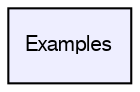 digraph G {
  compound=true
  node [ fontsize="10", fontname="FreeSans"];
  edge [ labelfontsize="10", labelfontname="FreeSans"];
  dir_639e9771115a6dfaf5781f7fedae0b98 [shape=box, label="Examples", style="filled", fillcolor="#eeeeff", pencolor="black", URL="dir_639e9771115a6dfaf5781f7fedae0b98.html"];
}
